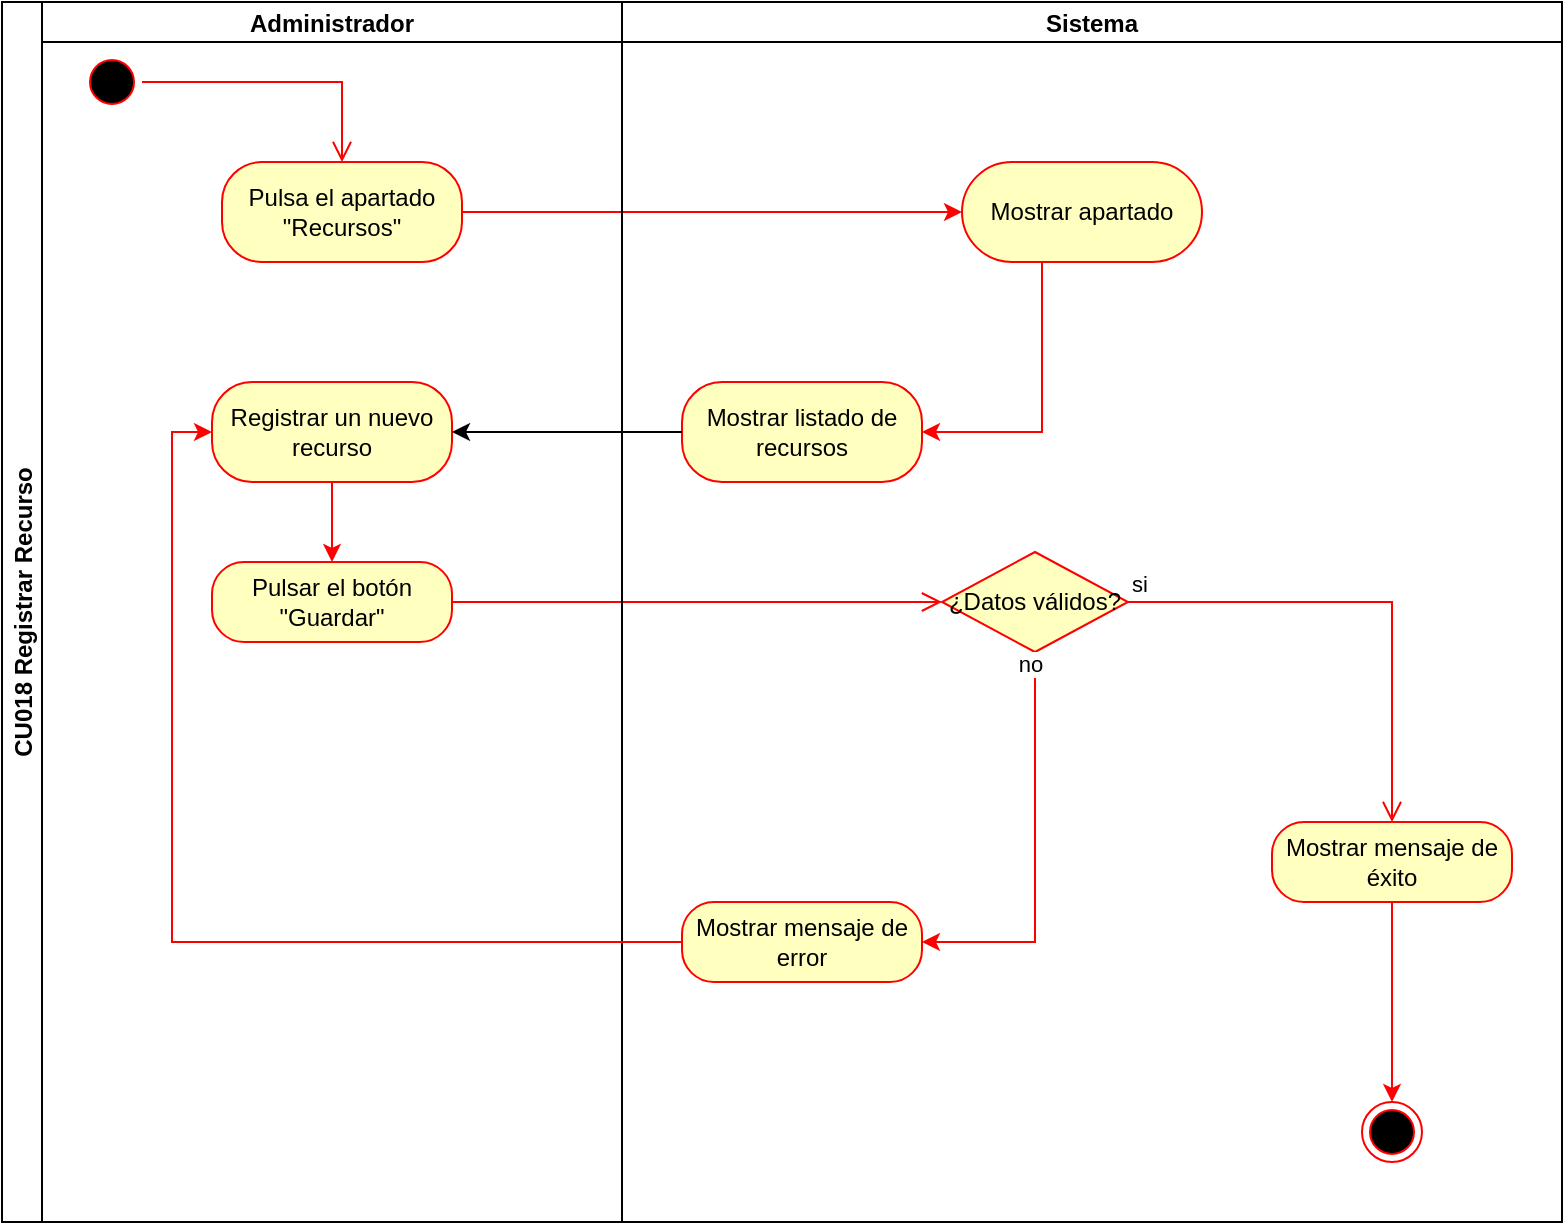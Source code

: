 <mxfile version="27.1.6">
  <diagram name="Página-1" id="e45OjPIBaFHz5NlUAJ0t">
    <mxGraphModel grid="1" page="1" gridSize="10" guides="1" tooltips="1" connect="1" arrows="1" fold="1" pageScale="1" pageWidth="827" pageHeight="1169" math="0" shadow="0">
      <root>
        <mxCell id="0" />
        <mxCell id="1" parent="0" />
        <mxCell id="2QU0HHwjT5UGIkDu3ld_-37" value="CU018 Registrar Recurso" style="swimlane;childLayout=stackLayout;resizeParent=1;resizeParentMax=0;startSize=20;horizontal=0;horizontalStack=1;fontStyle=1" vertex="1" parent="1">
          <mxGeometry x="860" y="40" width="780" height="610" as="geometry">
            <mxRectangle x="200" y="80" width="40" height="50" as="alternateBounds" />
          </mxGeometry>
        </mxCell>
        <mxCell id="2QU0HHwjT5UGIkDu3ld_-45" style="edgeStyle=orthogonalEdgeStyle;rounded=0;orthogonalLoop=1;jettySize=auto;html=1;entryX=0;entryY=0.5;entryDx=0;entryDy=0;strokeColor=light-dark(#ff0000, #ededed);" edge="1" parent="2QU0HHwjT5UGIkDu3ld_-37" source="f1jzGoTAvL0P6nYRuldl-1" target="2QU0HHwjT5UGIkDu3ld_-49">
          <mxGeometry relative="1" as="geometry">
            <Array as="points" />
            <mxPoint x="280" y="110" as="sourcePoint" />
          </mxGeometry>
        </mxCell>
        <mxCell id="2QU0HHwjT5UGIkDu3ld_-38" value="Administrador" style="swimlane;startSize=20;" vertex="1" parent="2QU0HHwjT5UGIkDu3ld_-37">
          <mxGeometry x="20" width="290" height="610" as="geometry" />
        </mxCell>
        <mxCell id="2QU0HHwjT5UGIkDu3ld_-39" value="" style="ellipse;html=1;shape=startState;fillColor=#000000;strokeColor=#ff0000;fillStyle=auto;" vertex="1" parent="2QU0HHwjT5UGIkDu3ld_-38">
          <mxGeometry x="20" y="25" width="30" height="30" as="geometry" />
        </mxCell>
        <mxCell id="2QU0HHwjT5UGIkDu3ld_-41" value="" style="edgeStyle=orthogonalEdgeStyle;html=1;verticalAlign=bottom;endArrow=open;endSize=8;strokeColor=#ff0000;rounded=0;" edge="1" parent="2QU0HHwjT5UGIkDu3ld_-38" source="2QU0HHwjT5UGIkDu3ld_-39" target="f1jzGoTAvL0P6nYRuldl-1">
          <mxGeometry relative="1" as="geometry">
            <mxPoint x="165" y="55" as="targetPoint" />
            <mxPoint x="340" y="320" as="sourcePoint" />
          </mxGeometry>
        </mxCell>
        <mxCell id="19LpKT9WDkHHw6tPcPYI-1" value="Registrar un nuevo recurso" style="rounded=1;whiteSpace=wrap;html=1;arcSize=40;fontColor=#000000;fillColor=#ffffc0;strokeColor=#ff0000;" vertex="1" parent="2QU0HHwjT5UGIkDu3ld_-38">
          <mxGeometry x="85" y="190" width="120" height="50" as="geometry" />
        </mxCell>
        <mxCell id="19LpKT9WDkHHw6tPcPYI-8" value="Pulsar el botón &quot;Guardar&quot;" style="rounded=1;whiteSpace=wrap;html=1;arcSize=40;fontColor=#000000;fillColor=#ffffc0;strokeColor=#ff0000;" vertex="1" parent="2QU0HHwjT5UGIkDu3ld_-38">
          <mxGeometry x="85" y="280" width="120" height="40" as="geometry" />
        </mxCell>
        <mxCell id="19LpKT9WDkHHw6tPcPYI-2" style="edgeStyle=orthogonalEdgeStyle;rounded=0;orthogonalLoop=1;jettySize=auto;html=1;entryX=0.5;entryY=0;entryDx=0;entryDy=0;strokeColor=light-dark(#ff0000, #ededed);" edge="1" parent="2QU0HHwjT5UGIkDu3ld_-38" source="19LpKT9WDkHHw6tPcPYI-1" target="19LpKT9WDkHHw6tPcPYI-8">
          <mxGeometry relative="1" as="geometry">
            <mxPoint x="415.0" y="270" as="targetPoint" />
            <Array as="points" />
          </mxGeometry>
        </mxCell>
        <mxCell id="f1jzGoTAvL0P6nYRuldl-1" value="Pulsa el apartado &quot;Recursos&quot;" style="rounded=1;whiteSpace=wrap;html=1;arcSize=40;fontColor=#000000;fillColor=#ffffc0;strokeColor=#ff0000;" vertex="1" parent="2QU0HHwjT5UGIkDu3ld_-38">
          <mxGeometry x="90" y="80" width="120" height="50" as="geometry" />
        </mxCell>
        <mxCell id="19LpKT9WDkHHw6tPcPYI-9" value="" style="edgeStyle=orthogonalEdgeStyle;html=1;verticalAlign=bottom;endArrow=open;endSize=8;strokeColor=#ff0000;rounded=0;entryX=0;entryY=0.5;entryDx=0;entryDy=0;exitX=1;exitY=0.5;exitDx=0;exitDy=0;" edge="1" parent="2QU0HHwjT5UGIkDu3ld_-37" source="19LpKT9WDkHHw6tPcPYI-8" target="19LpKT9WDkHHw6tPcPYI-20">
          <mxGeometry relative="1" as="geometry">
            <mxPoint x="165" y="480" as="targetPoint" />
            <mxPoint x="165" y="390" as="sourcePoint" />
            <Array as="points">
              <mxPoint x="470" y="300" />
            </Array>
          </mxGeometry>
        </mxCell>
        <mxCell id="2QU0HHwjT5UGIkDu3ld_-47" value="Sistema" style="swimlane;startSize=20;" vertex="1" parent="2QU0HHwjT5UGIkDu3ld_-37">
          <mxGeometry x="310" width="470" height="610" as="geometry" />
        </mxCell>
        <mxCell id="2QU0HHwjT5UGIkDu3ld_-49" value="Mostrar apartado" style="rounded=1;whiteSpace=wrap;html=1;arcSize=50;fontColor=#000000;fillColor=#ffffc0;strokeColor=#ff0000;" vertex="1" parent="2QU0HHwjT5UGIkDu3ld_-47">
          <mxGeometry x="170" y="80" width="120" height="50" as="geometry" />
        </mxCell>
        <mxCell id="2QU0HHwjT5UGIkDu3ld_-42" value="" style="ellipse;html=1;shape=endState;fillColor=#000000;strokeColor=#ff0000;" vertex="1" parent="2QU0HHwjT5UGIkDu3ld_-47">
          <mxGeometry x="370" y="550" width="30" height="30" as="geometry" />
        </mxCell>
        <mxCell id="19LpKT9WDkHHw6tPcPYI-15" value="si" style="edgeStyle=orthogonalEdgeStyle;html=1;align=left;verticalAlign=bottom;endArrow=open;endSize=8;strokeColor=#ff0000;rounded=0;entryX=0.5;entryY=0;entryDx=0;entryDy=0;exitX=1;exitY=0.5;exitDx=0;exitDy=0;" edge="1" parent="2QU0HHwjT5UGIkDu3ld_-47" source="19LpKT9WDkHHw6tPcPYI-20" target="19LpKT9WDkHHw6tPcPYI-18">
          <mxGeometry x="-1" relative="1" as="geometry">
            <mxPoint x="305" y="530" as="targetPoint" />
            <mxPoint x="282.5" y="490" as="sourcePoint" />
            <mxPoint as="offset" />
          </mxGeometry>
        </mxCell>
        <mxCell id="19LpKT9WDkHHw6tPcPYI-19" style="edgeStyle=orthogonalEdgeStyle;rounded=0;orthogonalLoop=1;jettySize=auto;html=1;entryX=0.5;entryY=0;entryDx=0;entryDy=0;strokeColor=light-dark(#ff0000, #ededed);" edge="1" parent="2QU0HHwjT5UGIkDu3ld_-47" source="19LpKT9WDkHHw6tPcPYI-18" target="2QU0HHwjT5UGIkDu3ld_-42">
          <mxGeometry relative="1" as="geometry" />
        </mxCell>
        <mxCell id="19LpKT9WDkHHw6tPcPYI-18" value="Mostrar mensaje de éxito" style="rounded=1;whiteSpace=wrap;html=1;arcSize=40;fontColor=#000000;fillColor=#ffffc0;strokeColor=#ff0000;" vertex="1" parent="2QU0HHwjT5UGIkDu3ld_-47">
          <mxGeometry x="325" y="410" width="120" height="40" as="geometry" />
        </mxCell>
        <mxCell id="19LpKT9WDkHHw6tPcPYI-20" value="¿Datos válidos?" style="rhombus;whiteSpace=wrap;html=1;fontColor=#000000;fillColor=#ffffc0;strokeColor=#ff0000;" vertex="1" parent="2QU0HHwjT5UGIkDu3ld_-47">
          <mxGeometry x="160" y="275" width="93" height="50" as="geometry" />
        </mxCell>
        <mxCell id="19LpKT9WDkHHw6tPcPYI-26" value="Mostrar mensaje de error" style="rounded=1;whiteSpace=wrap;html=1;arcSize=40;fontColor=#000000;fillColor=#ffffc0;strokeColor=#ff0000;" vertex="1" parent="2QU0HHwjT5UGIkDu3ld_-47">
          <mxGeometry x="30" y="450" width="120" height="40" as="geometry" />
        </mxCell>
        <mxCell id="19LpKT9WDkHHw6tPcPYI-24" style="edgeStyle=orthogonalEdgeStyle;rounded=0;orthogonalLoop=1;jettySize=auto;html=1;entryX=1;entryY=0.5;entryDx=0;entryDy=0;fontColor=#FF0000;strokeColor=light-dark(#ff0000, #ededed);" edge="1" parent="2QU0HHwjT5UGIkDu3ld_-47" source="19LpKT9WDkHHw6tPcPYI-20" target="19LpKT9WDkHHw6tPcPYI-26">
          <mxGeometry relative="1" as="geometry">
            <Array as="points">
              <mxPoint x="207" y="470" />
            </Array>
          </mxGeometry>
        </mxCell>
        <mxCell id="19LpKT9WDkHHw6tPcPYI-25" value="no" style="edgeLabel;html=1;align=center;verticalAlign=middle;resizable=0;points=[];" vertex="1" connectable="0" parent="19LpKT9WDkHHw6tPcPYI-24">
          <mxGeometry x="-0.941" y="-3" relative="1" as="geometry">
            <mxPoint as="offset" />
          </mxGeometry>
        </mxCell>
        <mxCell id="sgAW8uFoZmO3ORvUETgr-1" value="Mostrar listado de recursos" style="rounded=1;whiteSpace=wrap;html=1;arcSize=40;fontColor=#000000;fillColor=#ffffc0;strokeColor=#ff0000;" vertex="1" parent="2QU0HHwjT5UGIkDu3ld_-47">
          <mxGeometry x="30" y="190" width="120" height="50" as="geometry" />
        </mxCell>
        <mxCell id="2QU0HHwjT5UGIkDu3ld_-48" style="edgeStyle=orthogonalEdgeStyle;rounded=0;orthogonalLoop=1;jettySize=auto;html=1;strokeColor=light-dark(#ff0000, #ededed);entryX=1;entryY=0.5;entryDx=0;entryDy=0;exitX=0.5;exitY=1;exitDx=0;exitDy=0;" edge="1" parent="2QU0HHwjT5UGIkDu3ld_-47" source="2QU0HHwjT5UGIkDu3ld_-49" target="sgAW8uFoZmO3ORvUETgr-1">
          <mxGeometry relative="1" as="geometry">
            <mxPoint x="180" y="200" as="targetPoint" />
            <Array as="points">
              <mxPoint x="210" y="215" />
            </Array>
          </mxGeometry>
        </mxCell>
        <mxCell id="19LpKT9WDkHHw6tPcPYI-27" style="edgeStyle=orthogonalEdgeStyle;rounded=0;orthogonalLoop=1;jettySize=auto;html=1;entryX=0;entryY=0.5;entryDx=0;entryDy=0;fontColor=light-dark(#FF0000,#EDEDED);strokeColor=light-dark(#ff0000, #ededed);" edge="1" parent="2QU0HHwjT5UGIkDu3ld_-37" source="19LpKT9WDkHHw6tPcPYI-26" target="19LpKT9WDkHHw6tPcPYI-1">
          <mxGeometry relative="1" as="geometry" />
        </mxCell>
        <mxCell id="sgAW8uFoZmO3ORvUETgr-2" style="edgeStyle=orthogonalEdgeStyle;rounded=0;orthogonalLoop=1;jettySize=auto;html=1;entryX=1;entryY=0.5;entryDx=0;entryDy=0;" edge="1" parent="2QU0HHwjT5UGIkDu3ld_-37" source="sgAW8uFoZmO3ORvUETgr-1" target="19LpKT9WDkHHw6tPcPYI-1">
          <mxGeometry relative="1" as="geometry" />
        </mxCell>
      </root>
    </mxGraphModel>
  </diagram>
</mxfile>
